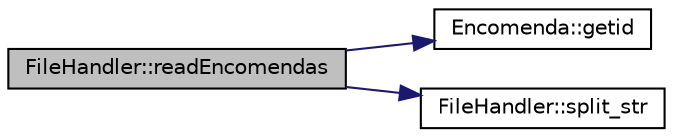 digraph "FileHandler::readEncomendas"
{
 // LATEX_PDF_SIZE
  edge [fontname="Helvetica",fontsize="10",labelfontname="Helvetica",labelfontsize="10"];
  node [fontname="Helvetica",fontsize="10",shape=record];
  rankdir="LR";
  Node1 [label="FileHandler::readEncomendas",height=0.2,width=0.4,color="black", fillcolor="grey75", style="filled", fontcolor="black",tooltip="Lê os dados do ficheiro encomendas.txt, para criar o dataset e objetos do tipo Encomenda."];
  Node1 -> Node2 [color="midnightblue",fontsize="10",style="solid",fontname="Helvetica"];
  Node2 [label="Encomenda::getid",height=0.2,width=0.4,color="black", fillcolor="white", style="filled",URL="$class_encomenda.html#a234162ad412028016f1f784a989f7287",tooltip=" "];
  Node1 -> Node3 [color="midnightblue",fontsize="10",style="solid",fontname="Helvetica"];
  Node3 [label="FileHandler::split_str",height=0.2,width=0.4,color="black", fillcolor="white", style="filled",URL="$class_file_handler.html#af674333db5d3be490ead58bc19f5b323",tooltip=" "];
}
